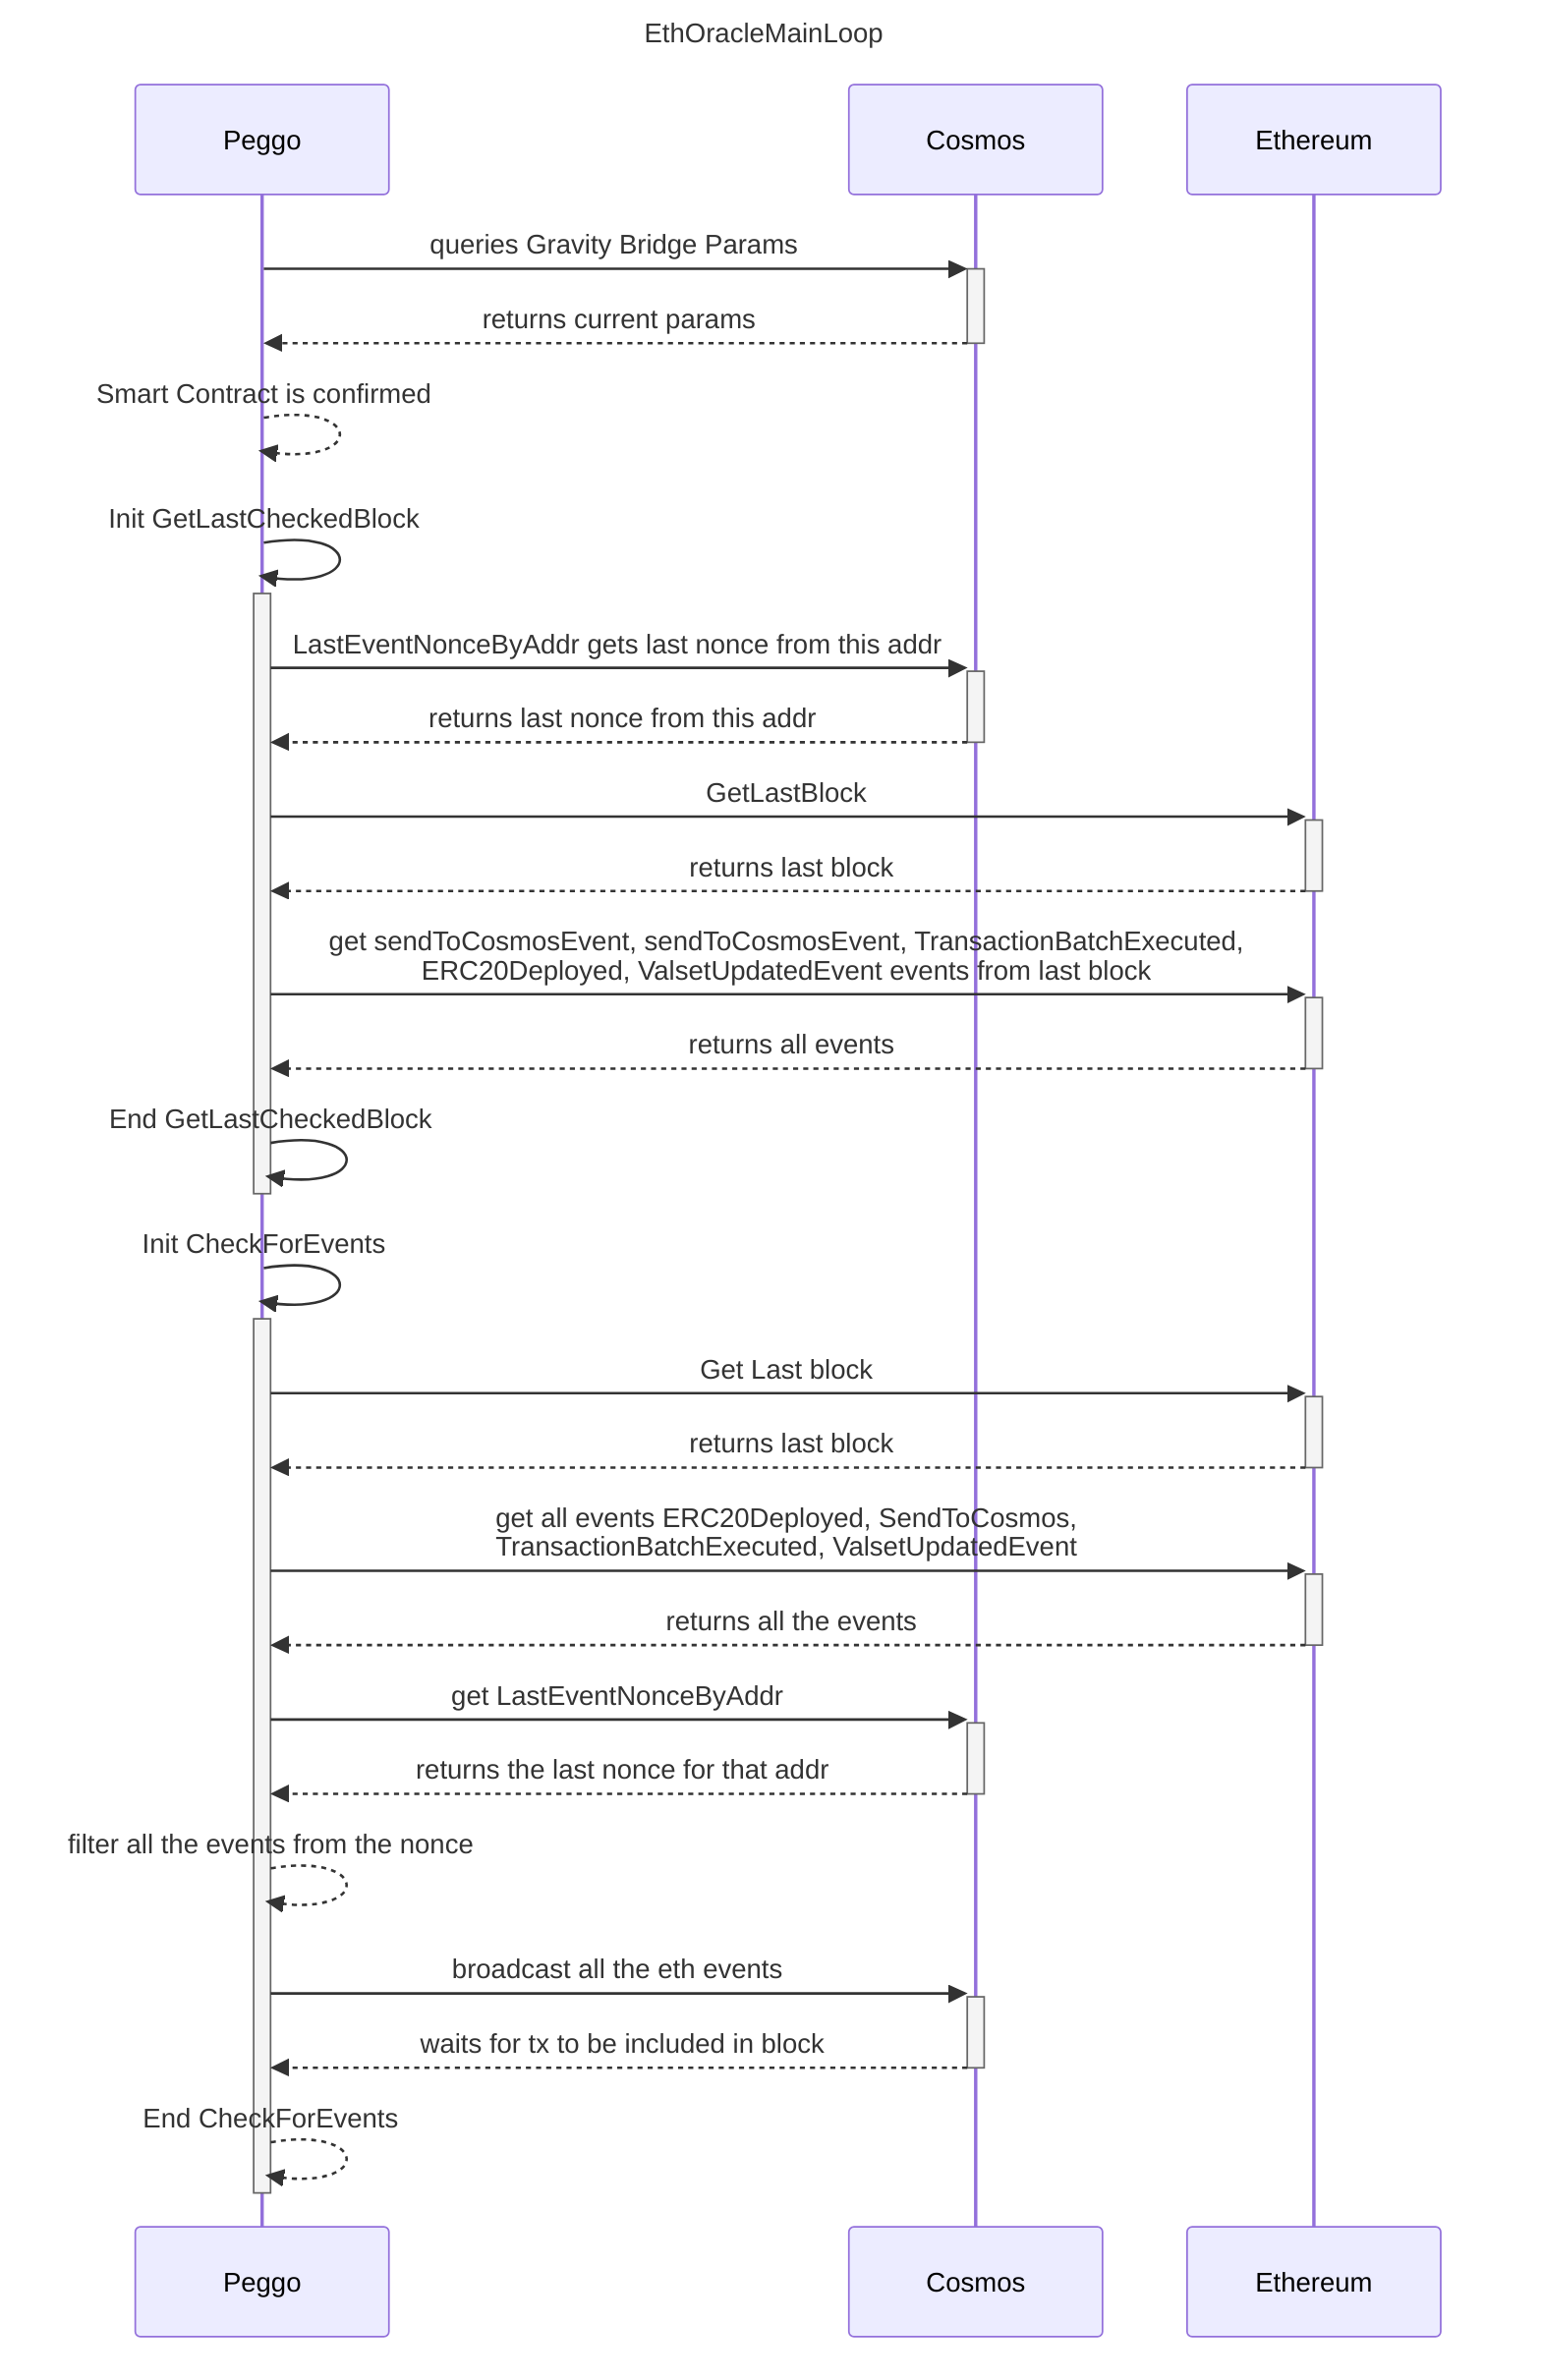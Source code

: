 sequenceDiagram
    title: EthOracleMainLoop

    Peggo->>+Cosmos: queries Gravity Bridge Params
    Cosmos-->>-Peggo: returns current params

    Peggo-->>Peggo: Smart Contract is confirmed

    Peggo->>+Peggo: Init GetLastCheckedBlock

    Peggo->>+Cosmos: LastEventNonceByAddr gets last nonce from this addr
    Cosmos-->>-Peggo: returns last nonce from this addr

    Peggo->>+Ethereum: GetLastBlock
    Ethereum-->>-Peggo: returns last block

    Peggo->>+Ethereum: get sendToCosmosEvent, sendToCosmosEvent, TransactionBatchExecuted,<br> ERC20Deployed, ValsetUpdatedEvent events from last block
    Ethereum-->>-Peggo: returns all events

    Peggo->>-Peggo: End GetLastCheckedBlock

    Peggo->>+Peggo: Init CheckForEvents
    Peggo->>+Ethereum: Get Last block
    Ethereum-->>-Peggo: returns last block

    Peggo->>+Ethereum: get all events ERC20Deployed, SendToCosmos,<br> TransactionBatchExecuted, ValsetUpdatedEvent
    Ethereum-->>-Peggo: returns all the events

    Peggo->>+Cosmos: get LastEventNonceByAddr
    Cosmos-->>-Peggo: returns the last nonce for that addr

    Peggo-->>Peggo: filter all the events from the nonce

    Peggo->>+Cosmos: broadcast all the eth events
    Cosmos-->>-Peggo: waits for tx to be included in block

    Peggo-->>-Peggo: End CheckForEvents
